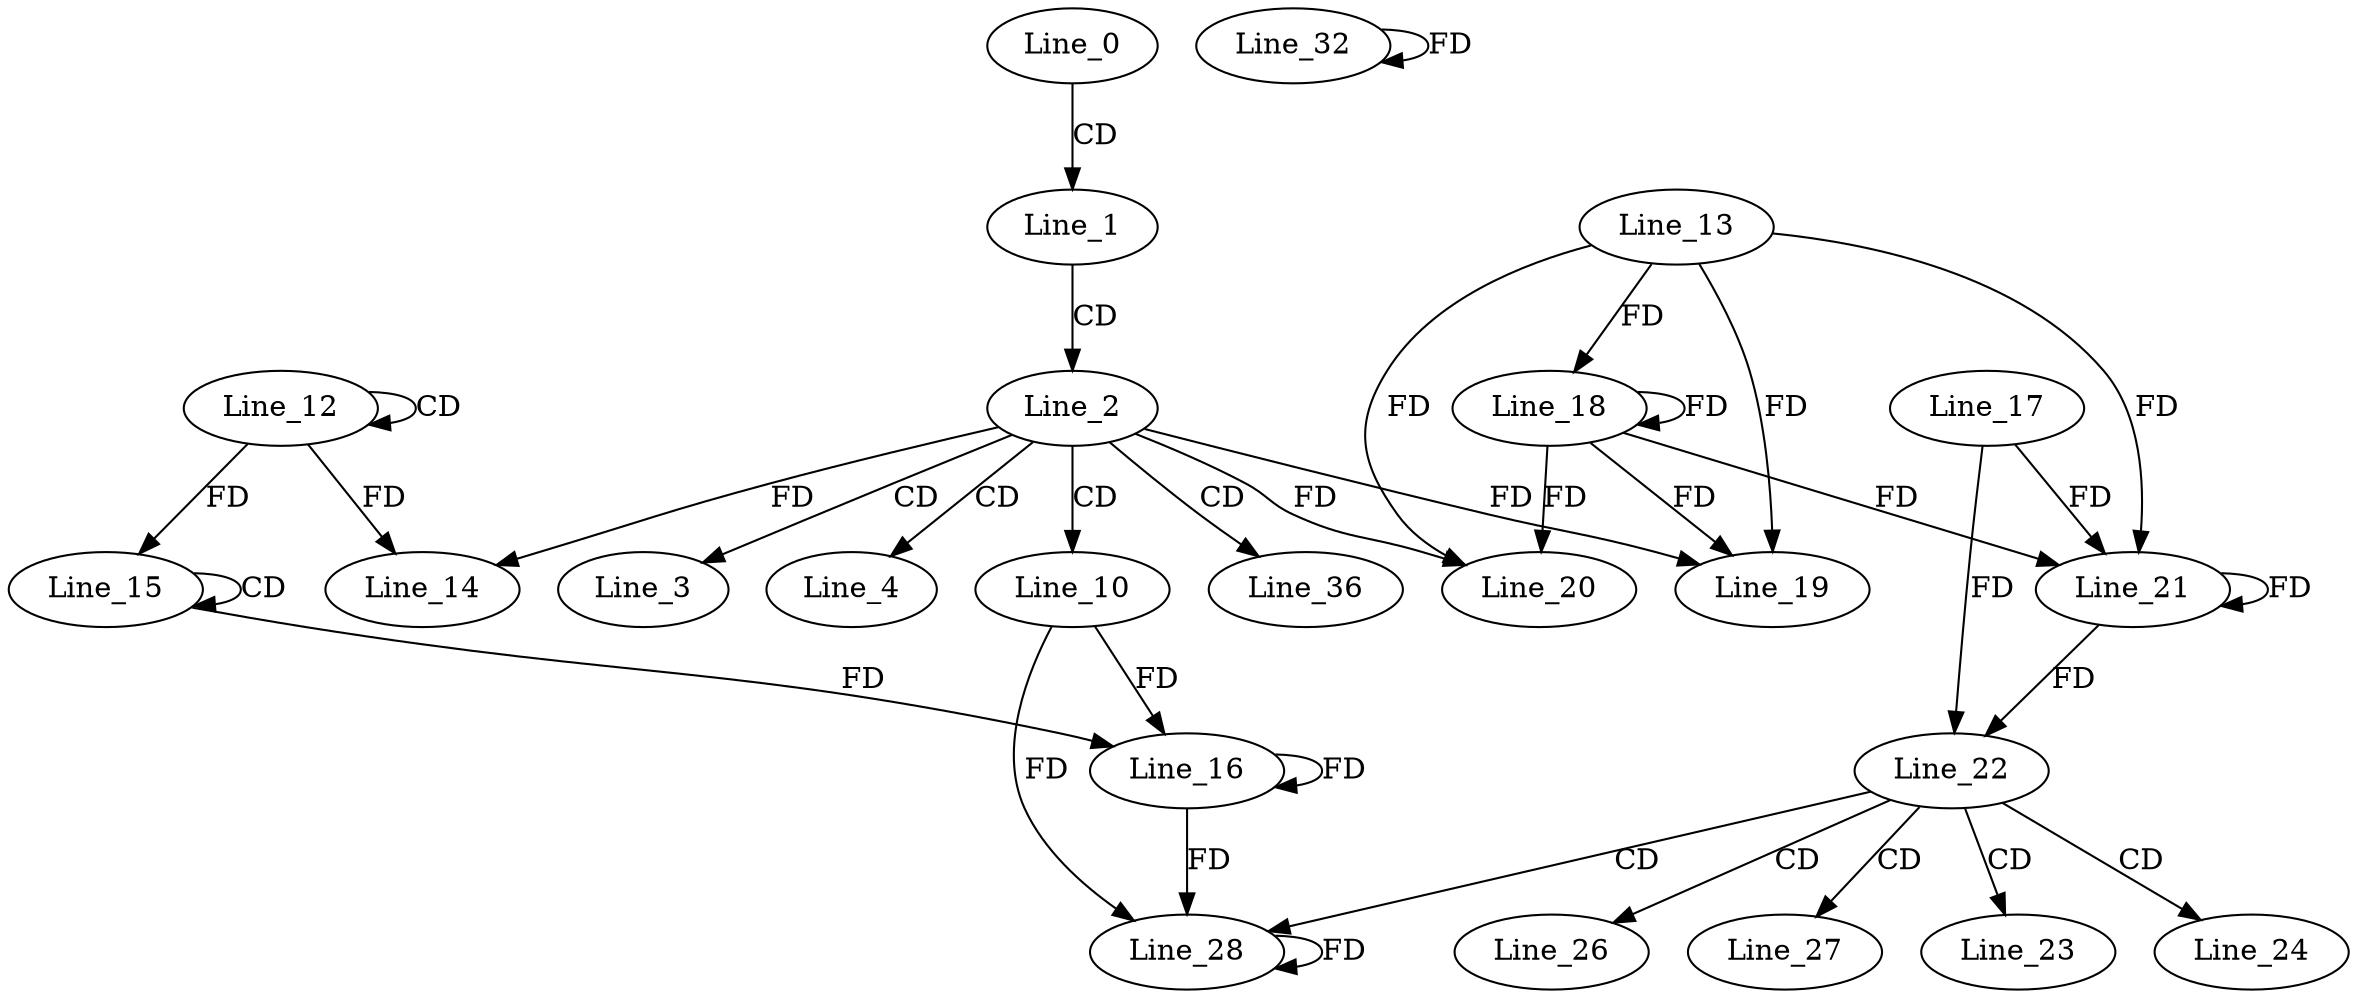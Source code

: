 digraph G {
  Line_0;
  Line_1;
  Line_2;
  Line_3;
  Line_4;
  Line_10;
  Line_12;
  Line_12;
  Line_14;
  Line_15;
  Line_15;
  Line_16;
  Line_16;
  Line_13;
  Line_18;
  Line_18;
  Line_19;
  Line_20;
  Line_17;
  Line_21;
  Line_21;
  Line_22;
  Line_23;
  Line_24;
  Line_26;
  Line_27;
  Line_28;
  Line_32;
  Line_36;
  Line_0 -> Line_1 [ label="CD" ];
  Line_1 -> Line_2 [ label="CD" ];
  Line_2 -> Line_3 [ label="CD" ];
  Line_2 -> Line_4 [ label="CD" ];
  Line_2 -> Line_10 [ label="CD" ];
  Line_12 -> Line_12 [ label="CD" ];
  Line_12 -> Line_14 [ label="FD" ];
  Line_2 -> Line_14 [ label="FD" ];
  Line_15 -> Line_15 [ label="CD" ];
  Line_12 -> Line_15 [ label="FD" ];
  Line_10 -> Line_16 [ label="FD" ];
  Line_16 -> Line_16 [ label="FD" ];
  Line_15 -> Line_16 [ label="FD" ];
  Line_13 -> Line_18 [ label="FD" ];
  Line_18 -> Line_18 [ label="FD" ];
  Line_13 -> Line_19 [ label="FD" ];
  Line_18 -> Line_19 [ label="FD" ];
  Line_2 -> Line_19 [ label="FD" ];
  Line_13 -> Line_20 [ label="FD" ];
  Line_18 -> Line_20 [ label="FD" ];
  Line_2 -> Line_20 [ label="FD" ];
  Line_17 -> Line_21 [ label="FD" ];
  Line_21 -> Line_21 [ label="FD" ];
  Line_13 -> Line_21 [ label="FD" ];
  Line_18 -> Line_21 [ label="FD" ];
  Line_17 -> Line_22 [ label="FD" ];
  Line_21 -> Line_22 [ label="FD" ];
  Line_22 -> Line_23 [ label="CD" ];
  Line_22 -> Line_24 [ label="CD" ];
  Line_22 -> Line_26 [ label="CD" ];
  Line_22 -> Line_27 [ label="CD" ];
  Line_22 -> Line_28 [ label="CD" ];
  Line_10 -> Line_28 [ label="FD" ];
  Line_16 -> Line_28 [ label="FD" ];
  Line_28 -> Line_28 [ label="FD" ];
  Line_32 -> Line_32 [ label="FD" ];
  Line_2 -> Line_36 [ label="CD" ];
}

